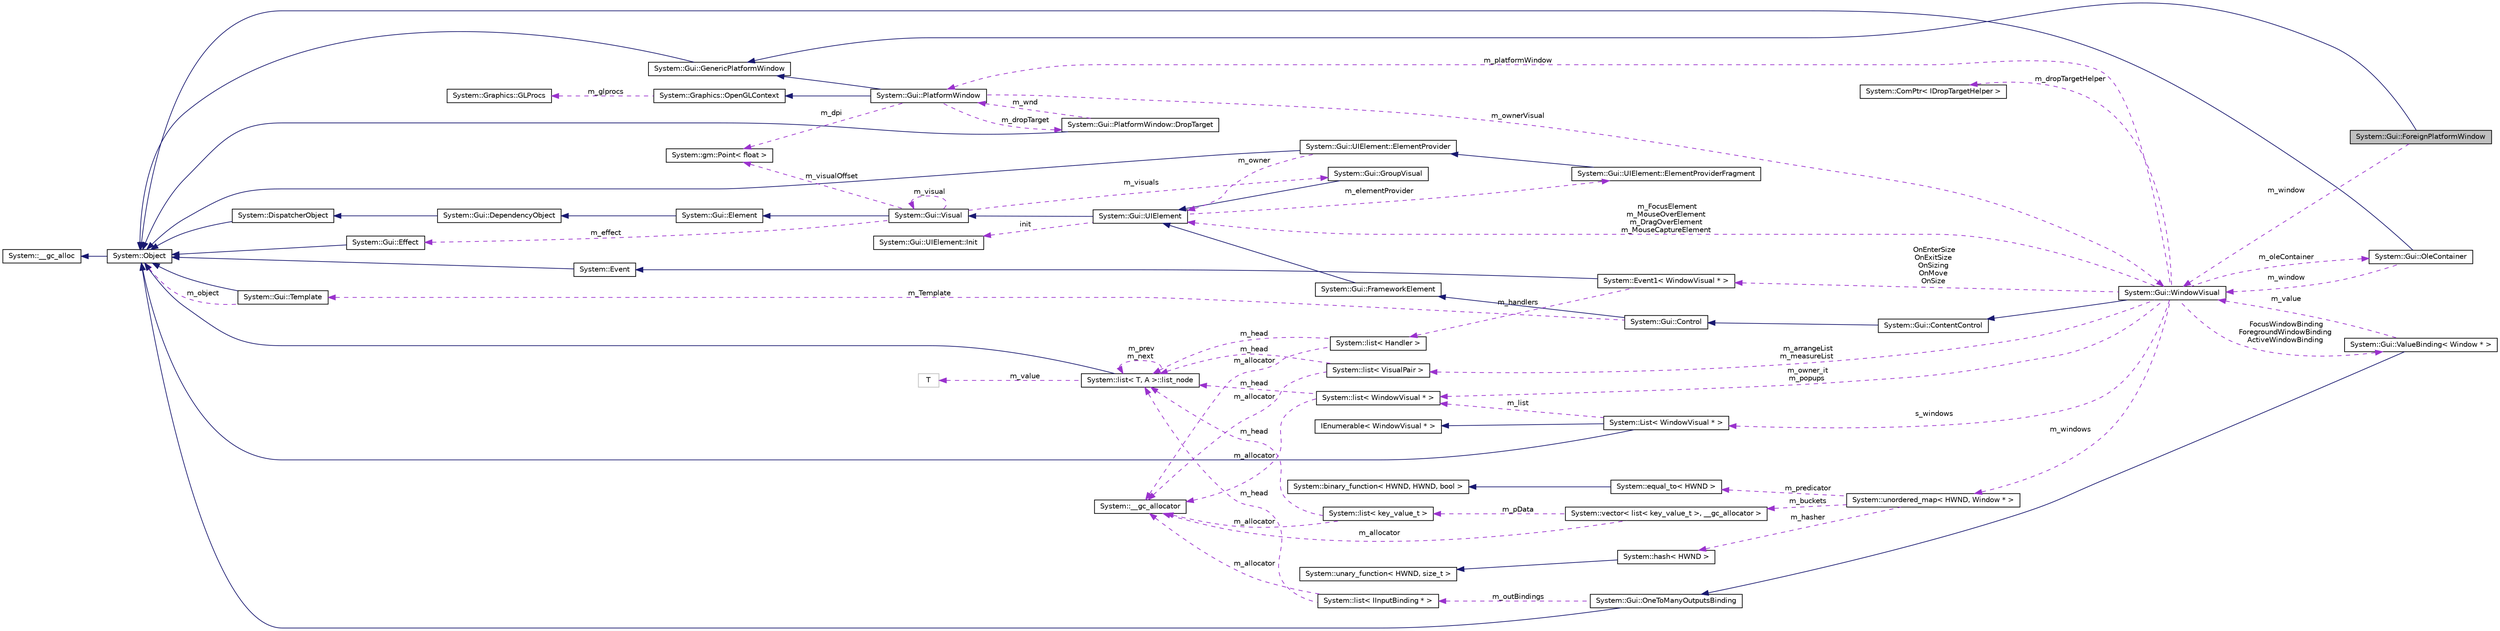 digraph G
{
  edge [fontname="Helvetica",fontsize="10",labelfontname="Helvetica",labelfontsize="10"];
  node [fontname="Helvetica",fontsize="10",shape=record];
  rankdir="LR";
  Node1 [label="System::Gui::ForeignPlatformWindow",height=0.2,width=0.4,color="black", fillcolor="grey75", style="filled" fontcolor="black"];
  Node2 -> Node1 [dir="back",color="midnightblue",fontsize="10",style="solid",fontname="Helvetica"];
  Node2 [label="System::Gui::GenericPlatformWindow",height=0.2,width=0.4,color="black", fillcolor="white", style="filled",URL="$class_system_1_1_gui_1_1_generic_platform_window.html"];
  Node3 -> Node2 [dir="back",color="midnightblue",fontsize="10",style="solid",fontname="Helvetica"];
  Node3 [label="System::Object",height=0.2,width=0.4,color="black", fillcolor="white", style="filled",URL="$class_system_1_1_object.html"];
  Node4 -> Node3 [dir="back",color="midnightblue",fontsize="10",style="solid",fontname="Helvetica"];
  Node4 [label="System::__gc_alloc",height=0.2,width=0.4,color="black", fillcolor="white", style="filled",URL="$class_system_1_1____gc__alloc.html"];
  Node5 -> Node1 [dir="back",color="darkorchid3",fontsize="10",style="dashed",label=" m_window" ,fontname="Helvetica"];
  Node5 [label="System::Gui::WindowVisual",height=0.2,width=0.4,color="black", fillcolor="white", style="filled",URL="$class_system_1_1_gui_1_1_window_visual.html"];
  Node6 -> Node5 [dir="back",color="midnightblue",fontsize="10",style="solid",fontname="Helvetica"];
  Node6 [label="System::Gui::ContentControl",height=0.2,width=0.4,color="black", fillcolor="white", style="filled",URL="$class_system_1_1_gui_1_1_content_control.html"];
  Node7 -> Node6 [dir="back",color="midnightblue",fontsize="10",style="solid",fontname="Helvetica"];
  Node7 [label="System::Gui::Control",height=0.2,width=0.4,color="black", fillcolor="white", style="filled",URL="$class_system_1_1_gui_1_1_control.html"];
  Node8 -> Node7 [dir="back",color="midnightblue",fontsize="10",style="solid",fontname="Helvetica"];
  Node8 [label="System::Gui::FrameworkElement",height=0.2,width=0.4,color="black", fillcolor="white", style="filled",URL="$class_system_1_1_gui_1_1_framework_element.html"];
  Node9 -> Node8 [dir="back",color="midnightblue",fontsize="10",style="solid",fontname="Helvetica"];
  Node9 [label="System::Gui::UIElement",height=0.2,width=0.4,color="black", fillcolor="white", style="filled",URL="$class_system_1_1_gui_1_1_u_i_element.html"];
  Node10 -> Node9 [dir="back",color="midnightblue",fontsize="10",style="solid",fontname="Helvetica"];
  Node10 [label="System::Gui::Visual",height=0.2,width=0.4,color="black", fillcolor="white", style="filled",URL="$class_system_1_1_gui_1_1_visual.html"];
  Node11 -> Node10 [dir="back",color="midnightblue",fontsize="10",style="solid",fontname="Helvetica"];
  Node11 [label="System::Gui::Element",height=0.2,width=0.4,color="black", fillcolor="white", style="filled",URL="$class_system_1_1_gui_1_1_element.html"];
  Node12 -> Node11 [dir="back",color="midnightblue",fontsize="10",style="solid",fontname="Helvetica"];
  Node12 [label="System::Gui::DependencyObject",height=0.2,width=0.4,color="black", fillcolor="white", style="filled",URL="$class_system_1_1_gui_1_1_dependency_object.html"];
  Node13 -> Node12 [dir="back",color="midnightblue",fontsize="10",style="solid",fontname="Helvetica"];
  Node13 [label="System::DispatcherObject",height=0.2,width=0.4,color="black", fillcolor="white", style="filled",URL="$class_system_1_1_dispatcher_object.html"];
  Node3 -> Node13 [dir="back",color="midnightblue",fontsize="10",style="solid",fontname="Helvetica"];
  Node14 -> Node10 [dir="back",color="darkorchid3",fontsize="10",style="dashed",label=" m_visualOffset" ,fontname="Helvetica"];
  Node14 [label="System::gm::Point\< float \>",height=0.2,width=0.4,color="black", fillcolor="white", style="filled",URL="$class_system_1_1gm_1_1_point.html"];
  Node10 -> Node10 [dir="back",color="darkorchid3",fontsize="10",style="dashed",label=" m_visual" ,fontname="Helvetica"];
  Node15 -> Node10 [dir="back",color="darkorchid3",fontsize="10",style="dashed",label=" m_effect" ,fontname="Helvetica"];
  Node15 [label="System::Gui::Effect",height=0.2,width=0.4,color="black", fillcolor="white", style="filled",URL="$class_system_1_1_gui_1_1_effect.html"];
  Node3 -> Node15 [dir="back",color="midnightblue",fontsize="10",style="solid",fontname="Helvetica"];
  Node16 -> Node10 [dir="back",color="darkorchid3",fontsize="10",style="dashed",label=" m_visuals" ,fontname="Helvetica"];
  Node16 [label="System::Gui::GroupVisual",height=0.2,width=0.4,color="black", fillcolor="white", style="filled",URL="$class_system_1_1_gui_1_1_group_visual.html"];
  Node9 -> Node16 [dir="back",color="midnightblue",fontsize="10",style="solid",fontname="Helvetica"];
  Node17 -> Node9 [dir="back",color="darkorchid3",fontsize="10",style="dashed",label=" init" ,fontname="Helvetica"];
  Node17 [label="System::Gui::UIElement::Init",height=0.2,width=0.4,color="black", fillcolor="white", style="filled",URL="$class_system_1_1_gui_1_1_u_i_element_1_1_init.html"];
  Node18 -> Node9 [dir="back",color="darkorchid3",fontsize="10",style="dashed",label=" m_elementProvider" ,fontname="Helvetica"];
  Node18 [label="System::Gui::UIElement::ElementProviderFragment",height=0.2,width=0.4,color="black", fillcolor="white", style="filled",URL="$class_system_1_1_gui_1_1_u_i_element_1_1_element_provider_fragment.html"];
  Node19 -> Node18 [dir="back",color="midnightblue",fontsize="10",style="solid",fontname="Helvetica"];
  Node19 [label="System::Gui::UIElement::ElementProvider",height=0.2,width=0.4,color="black", fillcolor="white", style="filled",URL="$class_system_1_1_gui_1_1_u_i_element_1_1_element_provider.html"];
  Node3 -> Node19 [dir="back",color="midnightblue",fontsize="10",style="solid",fontname="Helvetica"];
  Node9 -> Node19 [dir="back",color="darkorchid3",fontsize="10",style="dashed",label=" m_owner" ,fontname="Helvetica"];
  Node20 -> Node7 [dir="back",color="darkorchid3",fontsize="10",style="dashed",label=" m_Template" ,fontname="Helvetica"];
  Node20 [label="System::Gui::Template",height=0.2,width=0.4,color="black", fillcolor="white", style="filled",URL="$class_system_1_1_gui_1_1_template.html"];
  Node3 -> Node20 [dir="back",color="midnightblue",fontsize="10",style="solid",fontname="Helvetica"];
  Node3 -> Node20 [dir="back",color="darkorchid3",fontsize="10",style="dashed",label=" m_object" ,fontname="Helvetica"];
  Node21 -> Node5 [dir="back",color="darkorchid3",fontsize="10",style="dashed",label=" m_arrangeList\nm_measureList" ,fontname="Helvetica"];
  Node21 [label="System::list\< VisualPair \>",height=0.2,width=0.4,color="black", fillcolor="white", style="filled",URL="$class_system_1_1list.html"];
  Node22 -> Node21 [dir="back",color="darkorchid3",fontsize="10",style="dashed",label=" m_allocator" ,fontname="Helvetica"];
  Node22 [label="System::__gc_allocator",height=0.2,width=0.4,color="black", fillcolor="white", style="filled",URL="$class_system_1_1____gc__allocator.html"];
  Node23 -> Node21 [dir="back",color="darkorchid3",fontsize="10",style="dashed",label=" m_head" ,fontname="Helvetica"];
  Node23 [label="System::list\< T, A \>::list_node",height=0.2,width=0.4,color="black", fillcolor="white", style="filled",URL="$class_system_1_1list_1_1list__node.html"];
  Node3 -> Node23 [dir="back",color="midnightblue",fontsize="10",style="solid",fontname="Helvetica"];
  Node23 -> Node23 [dir="back",color="darkorchid3",fontsize="10",style="dashed",label=" m_prev\nm_next" ,fontname="Helvetica"];
  Node24 -> Node23 [dir="back",color="darkorchid3",fontsize="10",style="dashed",label=" m_value" ,fontname="Helvetica"];
  Node24 [label="T",height=0.2,width=0.4,color="grey75", fillcolor="white", style="filled"];
  Node25 -> Node5 [dir="back",color="darkorchid3",fontsize="10",style="dashed",label=" m_dropTargetHelper" ,fontname="Helvetica"];
  Node25 [label="System::ComPtr\< IDropTargetHelper \>",height=0.2,width=0.4,color="black", fillcolor="white", style="filled",URL="$class_system_1_1_com_ptr.html"];
  Node26 -> Node5 [dir="back",color="darkorchid3",fontsize="10",style="dashed",label=" m_owner_it\nm_popups" ,fontname="Helvetica"];
  Node26 [label="System::list\< WindowVisual * \>",height=0.2,width=0.4,color="black", fillcolor="white", style="filled",URL="$class_system_1_1list.html"];
  Node22 -> Node26 [dir="back",color="darkorchid3",fontsize="10",style="dashed",label=" m_allocator" ,fontname="Helvetica"];
  Node23 -> Node26 [dir="back",color="darkorchid3",fontsize="10",style="dashed",label=" m_head" ,fontname="Helvetica"];
  Node27 -> Node5 [dir="back",color="darkorchid3",fontsize="10",style="dashed",label=" s_windows" ,fontname="Helvetica"];
  Node27 [label="System::List\< WindowVisual * \>",height=0.2,width=0.4,color="black", fillcolor="white", style="filled",URL="$class_system_1_1_list.html"];
  Node3 -> Node27 [dir="back",color="midnightblue",fontsize="10",style="solid",fontname="Helvetica"];
  Node28 -> Node27 [dir="back",color="midnightblue",fontsize="10",style="solid",fontname="Helvetica"];
  Node28 [label="IEnumerable\< WindowVisual * \>",height=0.2,width=0.4,color="black", fillcolor="white", style="filled",URL="$class_i_enumerable.html"];
  Node26 -> Node27 [dir="back",color="darkorchid3",fontsize="10",style="dashed",label=" m_list" ,fontname="Helvetica"];
  Node29 -> Node5 [dir="back",color="darkorchid3",fontsize="10",style="dashed",label=" FocusWindowBinding\nForegroundWindowBinding\nActiveWindowBinding" ,fontname="Helvetica"];
  Node29 [label="System::Gui::ValueBinding\< Window * \>",height=0.2,width=0.4,color="black", fillcolor="white", style="filled",URL="$class_system_1_1_gui_1_1_value_binding.html"];
  Node30 -> Node29 [dir="back",color="midnightblue",fontsize="10",style="solid",fontname="Helvetica"];
  Node30 [label="System::Gui::OneToManyOutputsBinding",height=0.2,width=0.4,color="black", fillcolor="white", style="filled",URL="$class_system_1_1_gui_1_1_one_to_many_outputs_binding.html"];
  Node3 -> Node30 [dir="back",color="midnightblue",fontsize="10",style="solid",fontname="Helvetica"];
  Node31 -> Node30 [dir="back",color="darkorchid3",fontsize="10",style="dashed",label=" m_outBindings" ,fontname="Helvetica"];
  Node31 [label="System::list\< IInputBinding * \>",height=0.2,width=0.4,color="black", fillcolor="white", style="filled",URL="$class_system_1_1list.html"];
  Node22 -> Node31 [dir="back",color="darkorchid3",fontsize="10",style="dashed",label=" m_allocator" ,fontname="Helvetica"];
  Node23 -> Node31 [dir="back",color="darkorchid3",fontsize="10",style="dashed",label=" m_head" ,fontname="Helvetica"];
  Node5 -> Node29 [dir="back",color="darkorchid3",fontsize="10",style="dashed",label=" m_value" ,fontname="Helvetica"];
  Node32 -> Node5 [dir="back",color="darkorchid3",fontsize="10",style="dashed",label=" OnEnterSize\nOnExitSize\nOnSizing\nOnMove\nOnSize" ,fontname="Helvetica"];
  Node32 [label="System::Event1\< WindowVisual * \>",height=0.2,width=0.4,color="black", fillcolor="white", style="filled",URL="$class_system_1_1_event1.html"];
  Node33 -> Node32 [dir="back",color="midnightblue",fontsize="10",style="solid",fontname="Helvetica"];
  Node33 [label="System::Event",height=0.2,width=0.4,color="black", fillcolor="white", style="filled",URL="$class_system_1_1_event.html"];
  Node3 -> Node33 [dir="back",color="midnightblue",fontsize="10",style="solid",fontname="Helvetica"];
  Node34 -> Node32 [dir="back",color="darkorchid3",fontsize="10",style="dashed",label=" m_handlers" ,fontname="Helvetica"];
  Node34 [label="System::list\< Handler \>",height=0.2,width=0.4,color="black", fillcolor="white", style="filled",URL="$class_system_1_1list.html"];
  Node22 -> Node34 [dir="back",color="darkorchid3",fontsize="10",style="dashed",label=" m_allocator" ,fontname="Helvetica"];
  Node23 -> Node34 [dir="back",color="darkorchid3",fontsize="10",style="dashed",label=" m_head" ,fontname="Helvetica"];
  Node35 -> Node5 [dir="back",color="darkorchid3",fontsize="10",style="dashed",label=" m_windows" ,fontname="Helvetica"];
  Node35 [label="System::unordered_map\< HWND, Window * \>",height=0.2,width=0.4,color="black", fillcolor="white", style="filled",URL="$class_system_1_1unordered__map.html"];
  Node36 -> Node35 [dir="back",color="darkorchid3",fontsize="10",style="dashed",label=" m_hasher" ,fontname="Helvetica"];
  Node36 [label="System::hash\< HWND \>",height=0.2,width=0.4,color="black", fillcolor="white", style="filled",URL="$struct_system_1_1hash.html"];
  Node37 -> Node36 [dir="back",color="midnightblue",fontsize="10",style="solid",fontname="Helvetica"];
  Node37 [label="System::unary_function\< HWND, size_t \>",height=0.2,width=0.4,color="black", fillcolor="white", style="filled",URL="$class_system_1_1unary__function.html"];
  Node38 -> Node35 [dir="back",color="darkorchid3",fontsize="10",style="dashed",label=" m_predicator" ,fontname="Helvetica"];
  Node38 [label="System::equal_to\< HWND \>",height=0.2,width=0.4,color="black", fillcolor="white", style="filled",URL="$struct_system_1_1equal__to.html"];
  Node39 -> Node38 [dir="back",color="midnightblue",fontsize="10",style="solid",fontname="Helvetica"];
  Node39 [label="System::binary_function\< HWND, HWND, bool \>",height=0.2,width=0.4,color="black", fillcolor="white", style="filled",URL="$class_system_1_1binary__function.html"];
  Node40 -> Node35 [dir="back",color="darkorchid3",fontsize="10",style="dashed",label=" m_buckets" ,fontname="Helvetica"];
  Node40 [label="System::vector\< list\< key_value_t \>, __gc_allocator \>",height=0.2,width=0.4,color="black", fillcolor="white", style="filled",URL="$class_system_1_1vector.html"];
  Node22 -> Node40 [dir="back",color="darkorchid3",fontsize="10",style="dashed",label=" m_allocator" ,fontname="Helvetica"];
  Node41 -> Node40 [dir="back",color="darkorchid3",fontsize="10",style="dashed",label=" m_pData" ,fontname="Helvetica"];
  Node41 [label="System::list\< key_value_t \>",height=0.2,width=0.4,color="black", fillcolor="white", style="filled",URL="$class_system_1_1list.html"];
  Node22 -> Node41 [dir="back",color="darkorchid3",fontsize="10",style="dashed",label=" m_allocator" ,fontname="Helvetica"];
  Node23 -> Node41 [dir="back",color="darkorchid3",fontsize="10",style="dashed",label=" m_head" ,fontname="Helvetica"];
  Node9 -> Node5 [dir="back",color="darkorchid3",fontsize="10",style="dashed",label=" m_FocusElement\nm_MouseOverElement\nm_DragOverElement\nm_MouseCaptureElement" ,fontname="Helvetica"];
  Node42 -> Node5 [dir="back",color="darkorchid3",fontsize="10",style="dashed",label=" m_oleContainer" ,fontname="Helvetica"];
  Node42 [label="System::Gui::OleContainer",height=0.2,width=0.4,color="black", fillcolor="white", style="filled",URL="$class_system_1_1_gui_1_1_ole_container.html"];
  Node3 -> Node42 [dir="back",color="midnightblue",fontsize="10",style="solid",fontname="Helvetica"];
  Node5 -> Node42 [dir="back",color="darkorchid3",fontsize="10",style="dashed",label=" m_window" ,fontname="Helvetica"];
  Node43 -> Node5 [dir="back",color="darkorchid3",fontsize="10",style="dashed",label=" m_platformWindow" ,fontname="Helvetica"];
  Node43 [label="System::Gui::PlatformWindow",height=0.2,width=0.4,color="black", fillcolor="white", style="filled",URL="$class_system_1_1_gui_1_1_platform_window.html"];
  Node2 -> Node43 [dir="back",color="midnightblue",fontsize="10",style="solid",fontname="Helvetica"];
  Node44 -> Node43 [dir="back",color="midnightblue",fontsize="10",style="solid",fontname="Helvetica"];
  Node44 [label="System::Graphics::OpenGLContext",height=0.2,width=0.4,color="black", fillcolor="white", style="filled",URL="$class_system_1_1_graphics_1_1_open_g_l_context.html"];
  Node45 -> Node44 [dir="back",color="darkorchid3",fontsize="10",style="dashed",label=" m_glprocs" ,fontname="Helvetica"];
  Node45 [label="System::Graphics::GLProcs",height=0.2,width=0.4,color="black", fillcolor="white", style="filled",URL="$struct_system_1_1_graphics_1_1_g_l_procs.html"];
  Node14 -> Node43 [dir="back",color="darkorchid3",fontsize="10",style="dashed",label=" m_dpi" ,fontname="Helvetica"];
  Node5 -> Node43 [dir="back",color="darkorchid3",fontsize="10",style="dashed",label=" m_ownerVisual" ,fontname="Helvetica"];
  Node46 -> Node43 [dir="back",color="darkorchid3",fontsize="10",style="dashed",label=" m_dropTarget" ,fontname="Helvetica"];
  Node46 [label="System::Gui::PlatformWindow::DropTarget",height=0.2,width=0.4,color="black", fillcolor="white", style="filled",URL="$class_system_1_1_gui_1_1_platform_window_1_1_drop_target.html"];
  Node3 -> Node46 [dir="back",color="midnightblue",fontsize="10",style="solid",fontname="Helvetica"];
  Node43 -> Node46 [dir="back",color="darkorchid3",fontsize="10",style="dashed",label=" m_wnd" ,fontname="Helvetica"];
}
